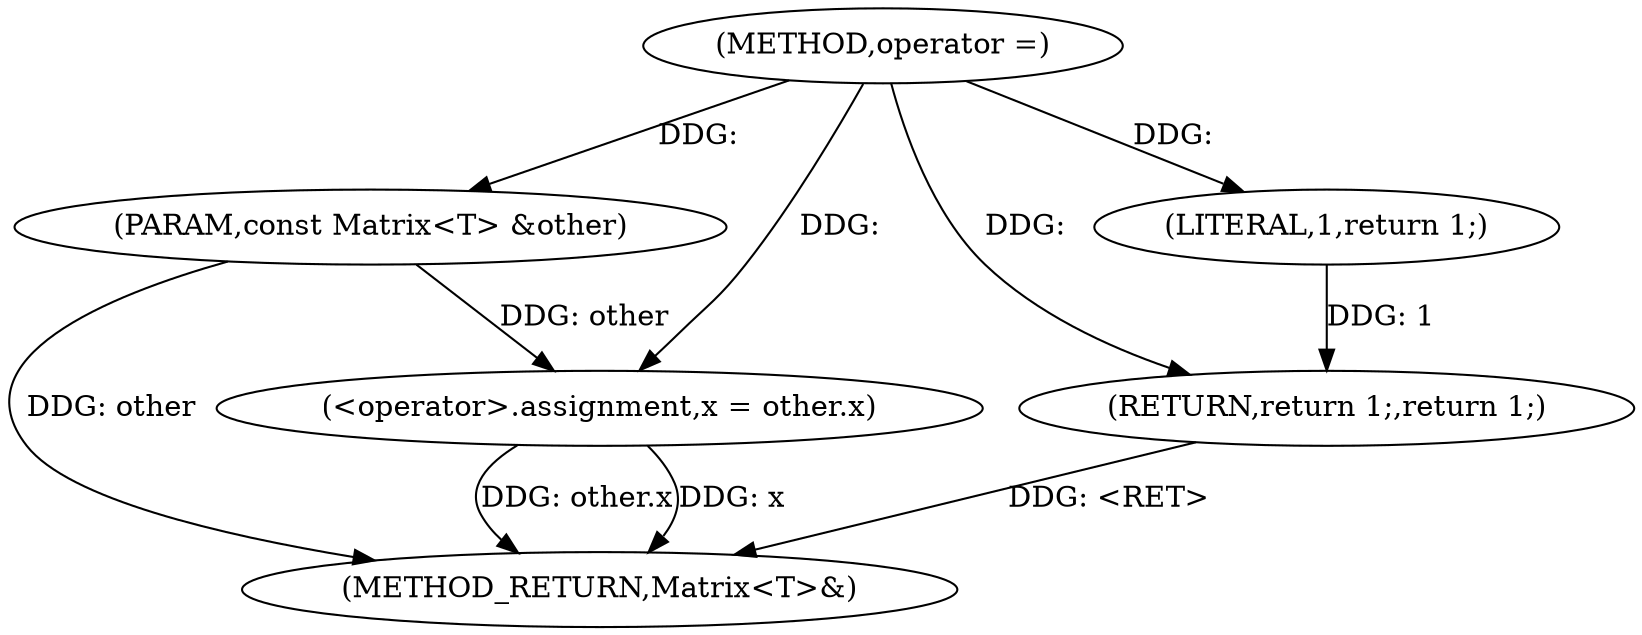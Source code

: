 digraph "operator =" {  
"1000704" [label = "(METHOD,operator =)" ]
"1000714" [label = "(METHOD_RETURN,Matrix<T>&)" ]
"1000705" [label = "(PARAM,const Matrix<T> &other)" ]
"1000707" [label = "(<operator>.assignment,x = other.x)" ]
"1000712" [label = "(RETURN,return 1;,return 1;)" ]
"1000713" [label = "(LITERAL,1,return 1;)" ]
  "1000705" -> "1000714"  [ label = "DDG: other"] 
  "1000707" -> "1000714"  [ label = "DDG: other.x"] 
  "1000712" -> "1000714"  [ label = "DDG: <RET>"] 
  "1000707" -> "1000714"  [ label = "DDG: x"] 
  "1000704" -> "1000705"  [ label = "DDG: "] 
  "1000705" -> "1000707"  [ label = "DDG: other"] 
  "1000713" -> "1000712"  [ label = "DDG: 1"] 
  "1000704" -> "1000712"  [ label = "DDG: "] 
  "1000704" -> "1000707"  [ label = "DDG: "] 
  "1000704" -> "1000713"  [ label = "DDG: "] 
}
